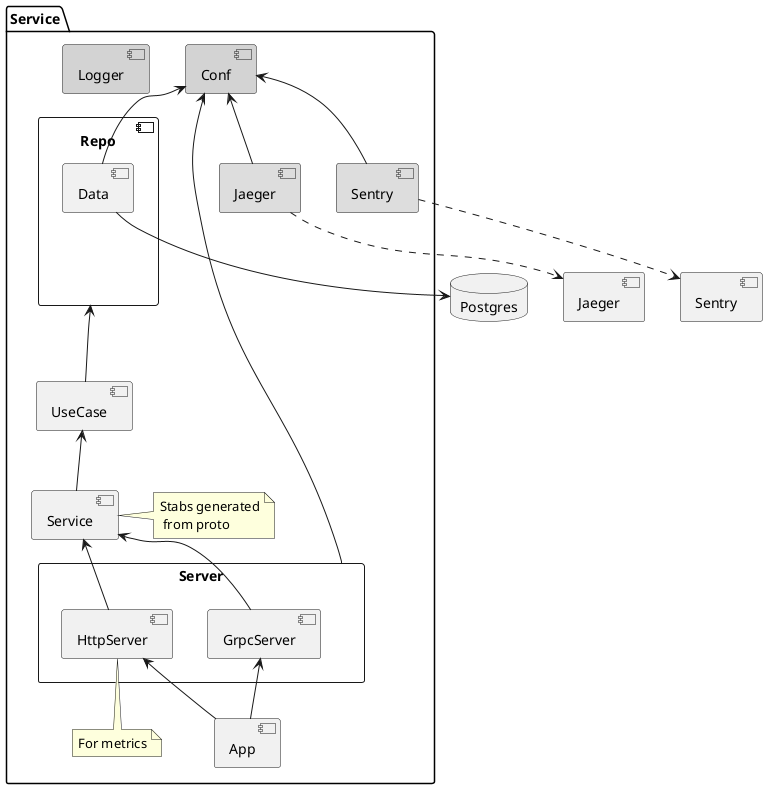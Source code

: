 @startuml

package Service {
    [Conf] as conf #lightgray
    [Logger] as logger #lightgray
    component Repo as repo {
        [Data] as data
    }
    [UseCase] as uc
    [Service] as service
    rectangle Server as server {
        [GrpcServer] as grpc
        [HttpServer] as http
    }
    [App] as app
    [Jaeger] as trace #ddd
    [Sentry] as log #ddd
    note "Stabs generated\n from proto" as stabs_note
    note "For metrics" as http_note
}
[Jaeger]
[Sentry]

database Postgres
data -d-> Postgres
trace ..> Jaeger
log ..> Sentry

conf <-- data
conf <-- server
conf <-- trace
conf <-- log

data -[hidden]- repo
repo <-- uc
uc <-- service
service <-- grpc
service <-- http
grpc <-- app
http <-- app

service - stabs_note
http -- http_note

@enduml
